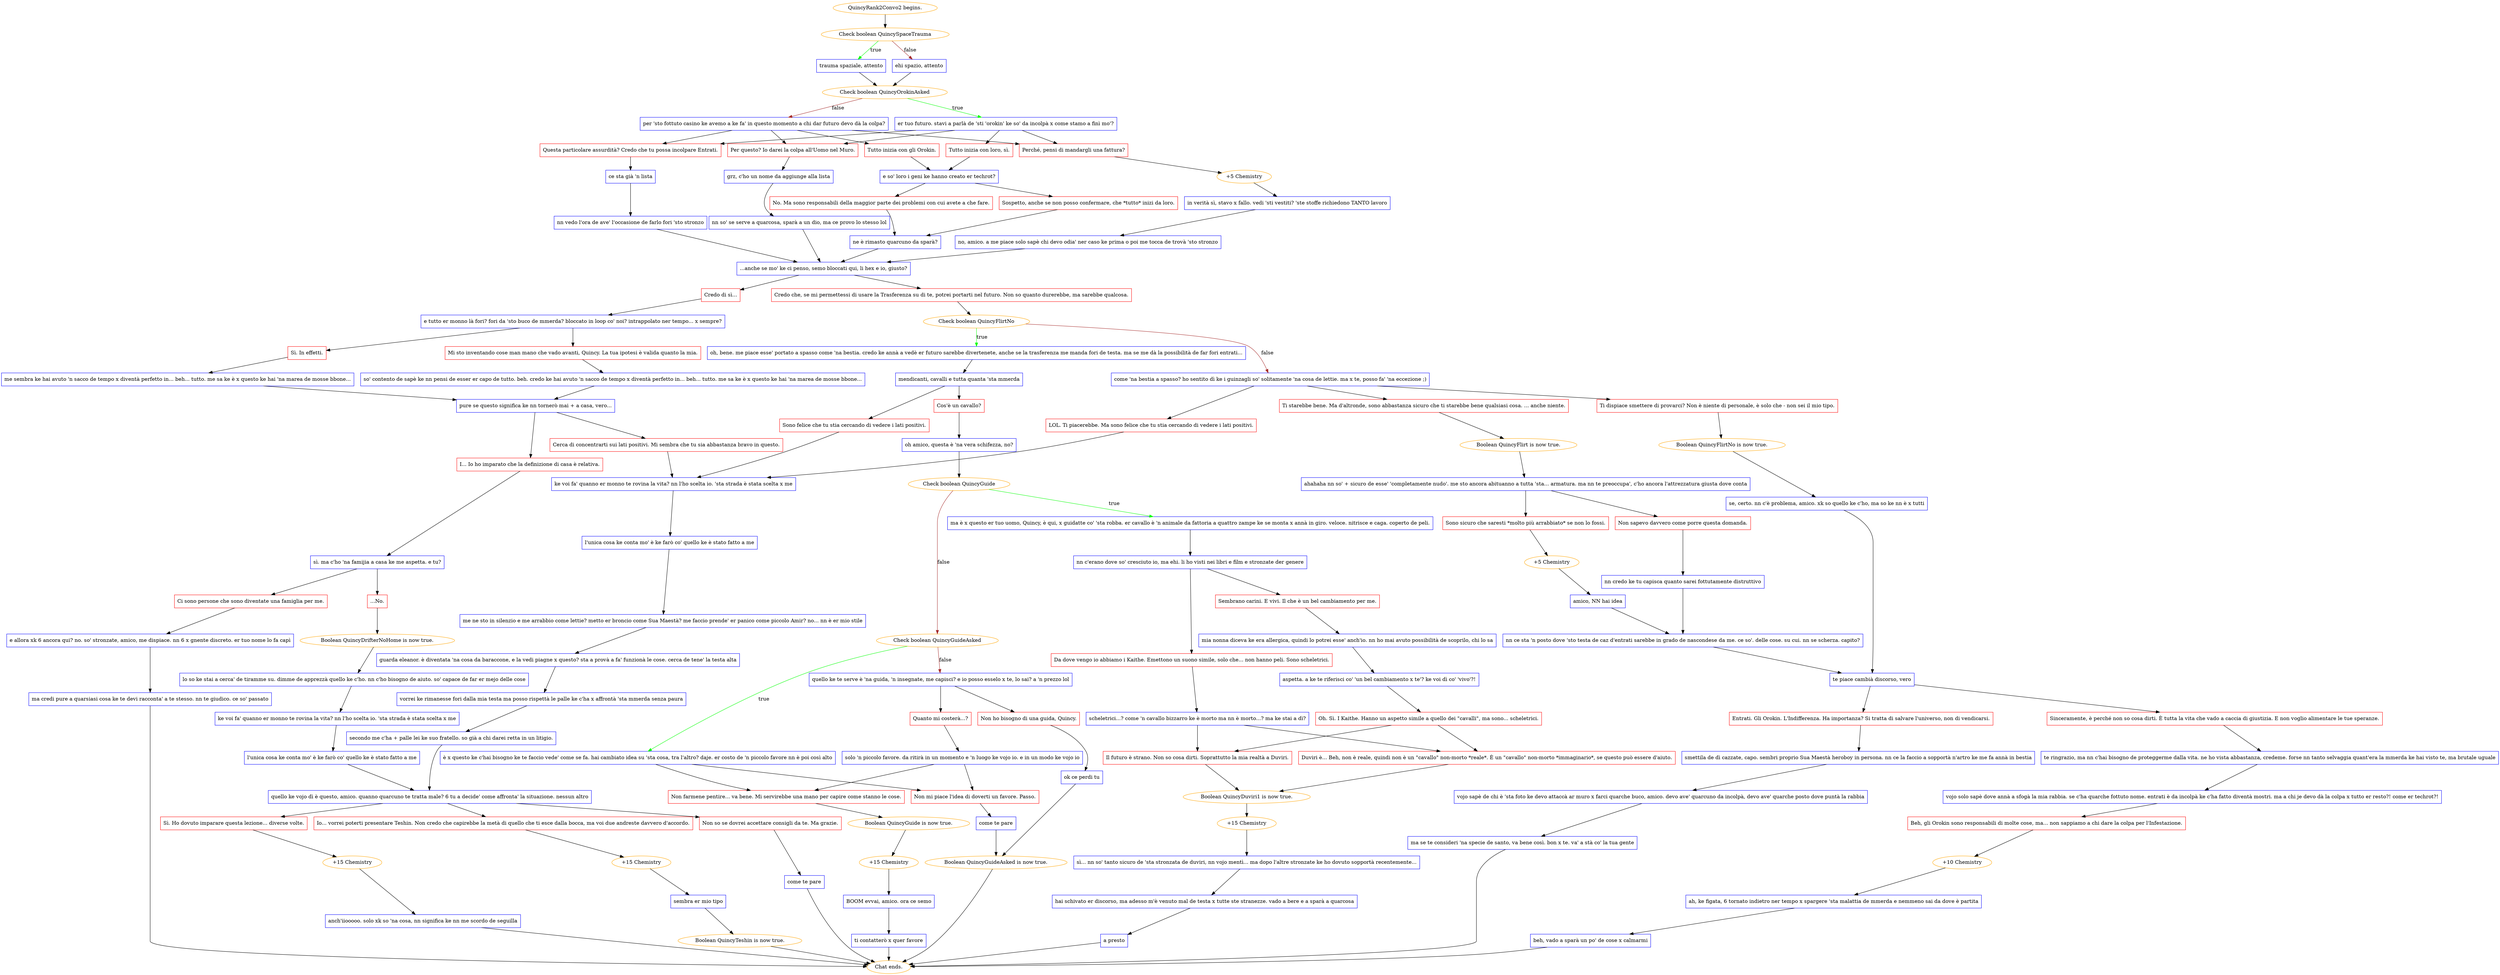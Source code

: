 digraph {
	"QuincyRank2Convo2 begins." [color=orange];
		"QuincyRank2Convo2 begins." -> j904192915;
	j904192915 [label="Check boolean QuincySpaceTrauma",color=orange];
		j904192915 -> j2838855691 [label=true,color=green];
		j904192915 -> j1679929570 [label=false,color=brown];
	j2838855691 [label="trauma spaziale, attento",shape=box,color=blue];
		j2838855691 -> j3132852601;
	j1679929570 [label="ehi spazio, attento",shape=box,color=blue];
		j1679929570 -> j3132852601;
	j3132852601 [label="Check boolean QuincyOrokinAsked",color=orange];
		j3132852601 -> j2224718584 [label=true,color=green];
		j3132852601 -> j1340004345 [label=false,color=brown];
	j2224718584 [label="er tuo futuro. stavi a parlà de 'sti 'orokin' ke so' da incolpà x come stamo a finì mo'?",shape=box,color=blue];
		j2224718584 -> j1639564320;
		j2224718584 -> j1017870351;
		j2224718584 -> j737483119;
		j2224718584 -> j1293342072;
	j1340004345 [label="per 'sto fottuto casino ke avemo a ke fa' in questo momento a chi dar futuro devo dà la colpa?",shape=box,color=blue];
		j1340004345 -> j1639564320;
		j1340004345 -> j1017870351;
		j1340004345 -> j737483119;
		j1340004345 -> j3172986326;
	j1639564320 [label="Perché, pensi di mandargli una fattura?",shape=box,color=red];
		j1639564320 -> j1612396126;
	j1017870351 [label="Questa particolare assurdità? Credo che tu possa incolpare Entrati.",shape=box,color=red];
		j1017870351 -> j4027169925;
	j737483119 [label="Per questo? Io darei la colpa all'Uomo nel Muro.",shape=box,color=red];
		j737483119 -> j746545124;
	j1293342072 [label="Tutto inizia con loro, sì.",shape=box,color=red];
		j1293342072 -> j3929887455;
	j3172986326 [label="Tutto inizia con gli Orokin.",shape=box,color=red];
		j3172986326 -> j3929887455;
	j1612396126 [label="+5 Chemistry",color=orange];
		j1612396126 -> j525955275;
	j4027169925 [label="ce sta già 'n lista",shape=box,color=blue];
		j4027169925 -> j3626453972;
	j746545124 [label="grz, c'ho un nome da aggiunge alla lista",shape=box,color=blue];
		j746545124 -> j2172586191;
	j3929887455 [label="e so' loro i geni ke hanno creato er techrot?",shape=box,color=blue];
		j3929887455 -> j3653082054;
		j3929887455 -> j227825817;
	j525955275 [label="in verità sì, stavo x fallo. vedi 'sti vestiti? 'ste stoffe richiedono TANTO lavoro",shape=box,color=blue];
		j525955275 -> j3008636264;
	j3626453972 [label="nn vedo l'ora de ave' l'occasione de farlo fori 'sto stronzo",shape=box,color=blue];
		j3626453972 -> j3079728800;
	j2172586191 [label="nn so' se serve a quarcosa, sparà a un dio, ma ce provo lo stesso lol",shape=box,color=blue];
		j2172586191 -> j3079728800;
	j3653082054 [label="No. Ma sono responsabili della maggior parte dei problemi con cui avete a che fare.",shape=box,color=red];
		j3653082054 -> j2527115092;
	j227825817 [label="Sospetto, anche se non posso confermare, che *tutto* inizi da loro.",shape=box,color=red];
		j227825817 -> j2527115092;
	j3008636264 [label="no, amico. a me piace solo sapè chi devo odia' ner caso ke prima o poi me tocca de trovà 'sto stronzo",shape=box,color=blue];
		j3008636264 -> j3079728800;
	j3079728800 [label="...anche se mo' ke ci penso, semo bloccati qui, li hex e io, giusto?",shape=box,color=blue];
		j3079728800 -> j93021473;
		j3079728800 -> j2019690029;
	j2527115092 [label="ne è rimasto quarcuno da sparà?",shape=box,color=blue];
		j2527115092 -> j3079728800;
	j93021473 [label="Credo che, se mi permettessi di usare la Trasferenza su di te, potrei portarti nel futuro. Non so quanto durerebbe, ma sarebbe qualcosa.",shape=box,color=red];
		j93021473 -> j1101179576;
	j2019690029 [label="Credo di sì...",shape=box,color=red];
		j2019690029 -> j3334936405;
	j1101179576 [label="Check boolean QuincyFlirtNo",color=orange];
		j1101179576 -> j867260674 [label=true,color=green];
		j1101179576 -> j358759505 [label=false,color=brown];
	j3334936405 [label="e tutto er monno là fori? fori da 'sto buco de mmerda? bloccato in loop co' noi? intrappolato ner tempo... x sempre?",shape=box,color=blue];
		j3334936405 -> j2049216837;
		j3334936405 -> j3394715454;
	j867260674 [label="oh, bene. me piace esse' portato a spasso come 'na bestia. credo ke annà a vedè er futuro sarebbe divertenete, anche se la trasferenza me manda fori de testa. ma se me dà la possibilità de far fori entrati...",shape=box,color=blue];
		j867260674 -> j809669791;
	j358759505 [label="come 'na bestia a spasso? ho sentito dì ke i guinzagli so' solitamente 'na cosa de lettie. ma x te, posso fa' 'na eccezione ;)",shape=box,color=blue];
		j358759505 -> j3350261029;
		j358759505 -> j686037658;
		j358759505 -> j3988969288;
	j2049216837 [label="Mi sto inventando cose man mano che vado avanti, Quincy. La tua ipotesi è valida quanto la mia.",shape=box,color=red];
		j2049216837 -> j257105234;
	j3394715454 [label="Sì. In effetti.",shape=box,color=red];
		j3394715454 -> j1956264930;
	j809669791 [label="mendicanti, cavalli e tutta quanta 'sta mmerda",shape=box,color=blue];
		j809669791 -> j3944264933;
		j809669791 -> j1759406490;
	j3350261029 [label="Ti starebbe bene. Ma d'altronde, sono abbastanza sicuro che ti starebbe bene qualsiasi cosa. ... anche niente.",shape=box,color=red];
		j3350261029 -> j2940308987;
	j686037658 [label="Ti dispiace smettere di provarci? Non è niente di personale, è solo che - non sei il mio tipo.",shape=box,color=red];
		j686037658 -> j651958897;
	j3988969288 [label="LOL. Ti piacerebbe. Ma sono felice che tu stia cercando di vedere i lati positivi.",shape=box,color=red];
		j3988969288 -> j3524173116;
	j257105234 [label="so' contento de sapè ke nn pensi de esser er capo de tutto. beh. credo ke hai avuto 'n sacco de tempo x diventà perfetto in... beh... tutto. me sa ke è x questo ke hai 'na marea de mosse bbone...",shape=box,color=blue];
		j257105234 -> j2064147607;
	j1956264930 [label="me sembra ke hai avuto 'n sacco de tempo x diventà perfetto in... beh... tutto. me sa ke è x questo ke hai 'na marea de mosse bbone...",shape=box,color=blue];
		j1956264930 -> j2064147607;
	j3944264933 [label="Cos'è un cavallo?",shape=box,color=red];
		j3944264933 -> j1774242608;
	j1759406490 [label="Sono felice che tu stia cercando di vedere i lati positivi.",shape=box,color=red];
		j1759406490 -> j3524173116;
	j2940308987 [label="Boolean QuincyFlirt is now true.",color=orange];
		j2940308987 -> j225437099;
	j651958897 [label="Boolean QuincyFlirtNo is now true.",color=orange];
		j651958897 -> j3790002075;
	j3524173116 [label="ke voi fa' quanno er monno te rovina la vita? nn l'ho scelta io. 'sta strada è stata scelta x me",shape=box,color=blue];
		j3524173116 -> j946180038;
	j2064147607 [label="pure se questo significa ke nn tornerò mai + a casa, vero...",shape=box,color=blue];
		j2064147607 -> j300371173;
		j2064147607 -> j758889648;
	j1774242608 [label="oh amico, questa è 'na vera schifezza, no?",shape=box,color=blue];
		j1774242608 -> j2769252834;
	j225437099 [label="ahahaha nn so' + sicuro de esse' 'completamente nudo'. me sto ancora abituanno a tutta 'sta... armatura. ma nn te preoccupa', c'ho ancora l'attrezzatura giusta dove conta",shape=box,color=blue];
		j225437099 -> j2291824783;
		j225437099 -> j4202394852;
	j3790002075 [label="se, certo. nn c'è problema, amico. xk so quello ke c'ho, ma so ke nn è x tutti",shape=box,color=blue];
		j3790002075 -> j3335719805;
	j946180038 [label="l'unica cosa ke conta mo' è ke farò co' quello ke è stato fatto a me",shape=box,color=blue];
		j946180038 -> j2438587080;
	j300371173 [label="Cerca di concentrarti sui lati positivi. Mi sembra che tu sia abbastanza bravo in questo.",shape=box,color=red];
		j300371173 -> j3524173116;
	j758889648 [label="I... Io ho imparato che la definizione di casa è relativa.",shape=box,color=red];
		j758889648 -> j1047354491;
	j2769252834 [label="Check boolean QuincyGuide",color=orange];
		j2769252834 -> j2570190444 [label=true,color=green];
		j2769252834 -> j1789164529 [label=false,color=brown];
	j2291824783 [label="Non sapevo davvero come porre questa domanda.",shape=box,color=red];
		j2291824783 -> j2870935288;
	j4202394852 [label="Sono sicuro che saresti *molto più arrabbiato* se non lo fossi.",shape=box,color=red];
		j4202394852 -> j3043766613;
	j3335719805 [label="te piace cambià discorso, vero",shape=box,color=blue];
		j3335719805 -> j929858605;
		j3335719805 -> j1102896777;
	j2438587080 [label="me ne sto in silenzio e me arrabbio come lettie? metto er broncio come Sua Maestà? me faccio prende' er panico come piccolo Amir? no... nn è er mio stile",shape=box,color=blue];
		j2438587080 -> j429041627;
	j1047354491 [label="sì. ma c'ho 'na famijia a casa ke me aspetta. e tu?",shape=box,color=blue];
		j1047354491 -> j2527100203;
		j1047354491 -> j1253305797;
	j2570190444 [label="ma è x questo er tuo uomo, Quincy, è qui, x guidatte co' 'sta robba. er cavallo è 'n animale da fattoria a quattro zampe ke se monta x annà in giro. veloce. nitrisce e caga. coperto de peli.",shape=box,color=blue];
		j2570190444 -> j3938814139;
	j1789164529 [label="Check boolean QuincyGuideAsked",color=orange];
		j1789164529 -> j2385828131 [label=true,color=green];
		j1789164529 -> j3832691360 [label=false,color=brown];
	j2870935288 [label="nn credo ke tu capisca quanto sarei fottutamente distruttivo",shape=box,color=blue];
		j2870935288 -> j4263268059;
	j3043766613 [label="+5 Chemistry",color=orange];
		j3043766613 -> j1191992377;
	j929858605 [label="Sinceramente, è perché non so cosa dirti. È tutta la vita che vado a caccia di giustizia. E non voglio alimentare le tue speranze.",shape=box,color=red];
		j929858605 -> j2792795246;
	j1102896777 [label="Entrati. Gli Orokin. L'Indifferenza. Ha importanza? Si tratta di salvare l'universo, non di vendicarsi.",shape=box,color=red];
		j1102896777 -> j3352056578;
	j429041627 [label="guarda eleanor. è diventata 'na cosa da baraccone, e la vedi piagne x questo? sta a provà a fa' funzionà le cose. cerca de tene' la testa alta",shape=box,color=blue];
		j429041627 -> j2110905500;
	j2527100203 [label="...No.",shape=box,color=red];
		j2527100203 -> j2714947660;
	j1253305797 [label="Ci sono persone che sono diventate una famiglia per me.",shape=box,color=red];
		j1253305797 -> j3557084231;
	j3938814139 [label="nn c'erano dove so' cresciuto io, ma ehi. li ho visti nei libri e film e stronzate der genere",shape=box,color=blue];
		j3938814139 -> j348413467;
		j3938814139 -> j2083650390;
	j2385828131 [label="è x questo ke c'hai bisogno ke te faccio vede' come se fa. hai cambiato idea su 'sta cosa, tra l'altro? daje. er costo de 'n piccolo favore nn è poi così alto",shape=box,color=blue];
		j2385828131 -> j1501924287;
		j2385828131 -> j1759116647;
	j3832691360 [label="quello ke te serve è 'na guida, 'n insegnate, me capisci? e io posso esselo x te, lo sai? a 'n prezzo lol",shape=box,color=blue];
		j3832691360 -> j561347044;
		j3832691360 -> j420138619;
	j4263268059 [label="nn ce sta 'n posto dove 'sto testa de caz d'entrati sarebbe in grado de nascondese da me. ce so'. delle cose. su cui. nn se scherza. capito?",shape=box,color=blue];
		j4263268059 -> j3335719805;
	j1191992377 [label="amico, NN hai idea",shape=box,color=blue];
		j1191992377 -> j4263268059;
	j2792795246 [label="te ringrazio, ma nn c'hai bisogno de proteggerme dalla vita. ne ho vista abbastanza, credeme. forse nn tanto selvaggia quant'era la mmerda ke hai visto te, ma brutale uguale",shape=box,color=blue];
		j2792795246 -> j3021318299;
	j3352056578 [label="smettila de dì cazzate, capo. sembri proprio Sua Maestà heroboy in persona. nn ce la faccio a sopportà n'artro ke me fa annà in bestia",shape=box,color=blue];
		j3352056578 -> j210489581;
	j2110905500 [label="vorrei ke rimanesse fori dalla mia testa ma posso rispettà le palle ke c'ha x affrontà 'sta mmerda senza paura",shape=box,color=blue];
		j2110905500 -> j876708851;
	j2714947660 [label="Boolean QuincyDrifterNoHome is now true.",color=orange];
		j2714947660 -> j2504055846;
	j3557084231 [label="e allora xk 6 ancora qui? no. so' stronzate, amico, me dispiace. nn 6 x gnente discreto. er tuo nome lo fa capì",shape=box,color=blue];
		j3557084231 -> j2801256470;
	j348413467 [label="Da dove vengo io abbiamo i Kaithe. Emettono un suono simile, solo che... non hanno peli. Sono scheletrici.",shape=box,color=red];
		j348413467 -> j1963903505;
	j2083650390 [label="Sembrano carini. E vivi. Il che è un bel cambiamento per me.",shape=box,color=red];
		j2083650390 -> j2634553806;
	j1501924287 [label="Non farmene pentire... va bene. Mi servirebbe una mano per capire come stanno le cose.",shape=box,color=red];
		j1501924287 -> j2736743883;
	j1759116647 [label="Non mi piace l'idea di doverti un favore. Passo.",shape=box,color=red];
		j1759116647 -> j740593415;
	j561347044 [label="Quanto mi costerà...?",shape=box,color=red];
		j561347044 -> j350111400;
	j420138619 [label="Non ho bisogno di una guida, Quincy.",shape=box,color=red];
		j420138619 -> j198924657;
	j3021318299 [label="vojo solo sapè dove annà a sfogà la mia rabbia. se c'ha quarche fottuto nome. entrati è da incolpà ke c'ha fatto diventà mostri. ma a chi je devo dà la colpa x tutto er resto?! come er techrot?!",shape=box,color=blue];
		j3021318299 -> j2342230794;
	j210489581 [label="vojo sapè de chi è 'sta foto ke devo attaccà ar muro x farci quarche buco, amico. devo ave' quarcuno da incolpà, devo ave' quarche posto dove puntà la rabbia",shape=box,color=blue];
		j210489581 -> j3478037029;
	j876708851 [label="secondo me c'ha + palle lei ke suo fratello. so già a chi darei retta in un litigio.",shape=box,color=blue];
		j876708851 -> j3849085185;
	j2504055846 [label="lo so ke stai a cerca' de tiramme su. dimme de apprezzà quello ke c'ho. nn c'ho bisogno de aiuto. so' capace de far er mejo delle cose",shape=box,color=blue];
		j2504055846 -> j2305170074;
	j2801256470 [label="ma credi pure a quarsiasi cosa ke te devi racconta' a te stesso. nn te giudico. ce so' passato",shape=box,color=blue];
		j2801256470 -> "Chat ends.";
	j1963903505 [label="scheletrici...? come 'n cavallo bizzarro ke è morto ma nn è morto...? ma ke stai a dì?",shape=box,color=blue];
		j1963903505 -> j2993327106;
		j1963903505 -> j3352718583;
	j2634553806 [label="mia nonna diceva ke era allergica, quindi lo potrei esse' anch'io. nn ho mai avuto possibilità de scoprilo, chi lo sa",shape=box,color=blue];
		j2634553806 -> j2952556800;
	j2736743883 [label="Boolean QuincyGuide is now true.",color=orange];
		j2736743883 -> j1464558048;
	j740593415 [label="come te pare",shape=box,color=blue];
		j740593415 -> j4247241603;
	j350111400 [label="solo 'n piccolo favore. da ritirà in un momento e 'n luogo ke vojo io. e in un modo ke vojo io",shape=box,color=blue];
		j350111400 -> j1501924287;
		j350111400 -> j1759116647;
	j198924657 [label="ok ce perdi tu",shape=box,color=blue];
		j198924657 -> j4247241603;
	j2342230794 [label="Beh, gli Orokin sono responsabili di molte cose, ma... non sappiamo a chi dare la colpa per l'Infestazione.",shape=box,color=red];
		j2342230794 -> j3852160921;
	j3478037029 [label="ma se te consideri 'na specie de santo, va bene così. bon x te. va' a stà co' la tua gente",shape=box,color=blue];
		j3478037029 -> "Chat ends.";
	j3849085185 [label="quello ke vojo dì è questo, amico. quanno quarcuno te tratta male? 6 tu a decide' come affronta' la situazione. nessun altro",shape=box,color=blue];
		j3849085185 -> j3136904808;
		j3849085185 -> j1710646973;
		j3849085185 -> j4204198281;
	j2305170074 [label="ke voi fa' quanno er monno te rovina la vita? nn l'ho scelta io. 'sta strada è stata scelta x me",shape=box,color=blue];
		j2305170074 -> j2456945186;
	"Chat ends." [color=orange];
	j2993327106 [label="Duviri è... Beh, non è reale, quindi non è un \"cavallo\" non-morto *reale*. È un \"cavallo\" non-morto *immaginario*, se questo può essere d'aiuto.",shape=box,color=red];
		j2993327106 -> j715717637;
	j3352718583 [label="Il futuro è strano. Non so cosa dirti. Soprattutto la mia realtà a Duviri.",shape=box,color=red];
		j3352718583 -> j715717637;
	j2952556800 [label="aspetta. a ke te riferisci co' 'un bel cambiamento x te'? ke voi dì co' 'vivo'?!",shape=box,color=blue];
		j2952556800 -> j2428715432;
	j1464558048 [label="+15 Chemistry",color=orange];
		j1464558048 -> j2648240538;
	j4247241603 [label="Boolean QuincyGuideAsked is now true.",color=orange];
		j4247241603 -> "Chat ends.";
	j3852160921 [label="+10 Chemistry",color=orange];
		j3852160921 -> j857483129;
	j3136904808 [label="Io... vorrei poterti presentare Teshin. Non credo che capirebbe la metà di quello che ti esce dalla bocca, ma voi due andreste davvero d'accordo.",shape=box,color=red];
		j3136904808 -> j485032604;
	j1710646973 [label="Sì. Ho dovuto imparare questa lezione... diverse volte.",shape=box,color=red];
		j1710646973 -> j699522178;
	j4204198281 [label="Non so se dovrei accettare consigli da te. Ma grazie.",shape=box,color=red];
		j4204198281 -> j1862778610;
	j2456945186 [label="l'unica cosa ke conta mo' è ke farò co' quello ke è stato fatto a me",shape=box,color=blue];
		j2456945186 -> j3849085185;
	j715717637 [label="Boolean QuincyDuviri1 is now true.",color=orange];
		j715717637 -> j3078797930;
	j2428715432 [label="Oh. Sì. I Kaithe. Hanno un aspetto simile a quello dei \"cavalli\", ma sono... scheletrici.",shape=box,color=red];
		j2428715432 -> j2993327106;
		j2428715432 -> j3352718583;
	j2648240538 [label="BOOM evvai, amico. ora ce semo",shape=box,color=blue];
		j2648240538 -> j61097546;
	j857483129 [label="ah, ke figata, 6 tornato indietro ner tempo x spargere 'sta malattia de mmerda e nemmeno sai da dove è partita",shape=box,color=blue];
		j857483129 -> j329394680;
	j485032604 [label="+15 Chemistry",color=orange];
		j485032604 -> j2066825086;
	j699522178 [label="+15 Chemistry",color=orange];
		j699522178 -> j823438410;
	j1862778610 [label="come te pare",shape=box,color=blue];
		j1862778610 -> "Chat ends.";
	j3078797930 [label="+15 Chemistry",color=orange];
		j3078797930 -> j2634945092;
	j61097546 [label="ti contatterò x quer favore",shape=box,color=blue];
		j61097546 -> "Chat ends.";
	j329394680 [label="beh, vado a sparà un po' de cose x calmarmi",shape=box,color=blue];
		j329394680 -> "Chat ends.";
	j2066825086 [label="sembra er mio tipo",shape=box,color=blue];
		j2066825086 -> j2600648415;
	j823438410 [label="anch'iiooooo. solo xk so 'na cosa, nn significa ke nn me scordo de seguilla",shape=box,color=blue];
		j823438410 -> "Chat ends.";
	j2634945092 [label="sì... nn so' tanto sicuro de 'sta stronzata de duviri, nn vojo mentì... ma dopo l'altre stronzate ke ho dovuto sopportà recentemente...",shape=box,color=blue];
		j2634945092 -> j3917726117;
	j2600648415 [label="Boolean QuincyTeshin is now true.",color=orange];
		j2600648415 -> "Chat ends.";
	j3917726117 [label="hai schivato er discorso, ma adesso m'è venuto mal de testa x tutte ste stranezze. vado a bere e a sparà a quarcosa",shape=box,color=blue];
		j3917726117 -> j3309732223;
	j3309732223 [label="a presto",shape=box,color=blue];
		j3309732223 -> "Chat ends.";
}